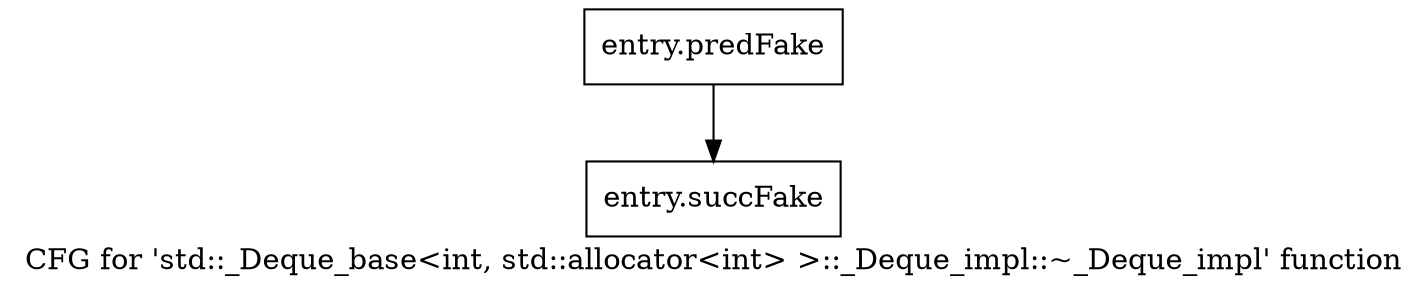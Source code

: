 digraph "CFG for 'std::_Deque_base\<int, std::allocator\<int\> \>::_Deque_impl::~_Deque_impl' function" {
	label="CFG for 'std::_Deque_base\<int, std::allocator\<int\> \>::_Deque_impl::~_Deque_impl' function";

	Node0x498fcc0 [shape=record,filename="",linenumber="",label="{entry.predFake}"];
	Node0x498fcc0 -> Node0x48e4ee0[ callList="" memoryops="" filename="/proj/xbuilds/2019.2_0801_1/installs/lin64/Vivado/HEAD/tps/lnx64/gcc-6.2.0/lib/gcc/x86_64-pc-linux-gnu/6.2.0/../../../../include/c++/6.2.0/bits/stl_deque.h"];
	Node0x48e4ee0 [shape=record,filename="/proj/xbuilds/2019.2_0801_1/installs/lin64/Vivado/HEAD/tps/lnx64/gcc-6.2.0/lib/gcc/x86_64-pc-linux-gnu/6.2.0/../../../../include/c++/6.2.0/bits/stl_deque.h",linenumber="547",label="{entry.succFake}"];
}
